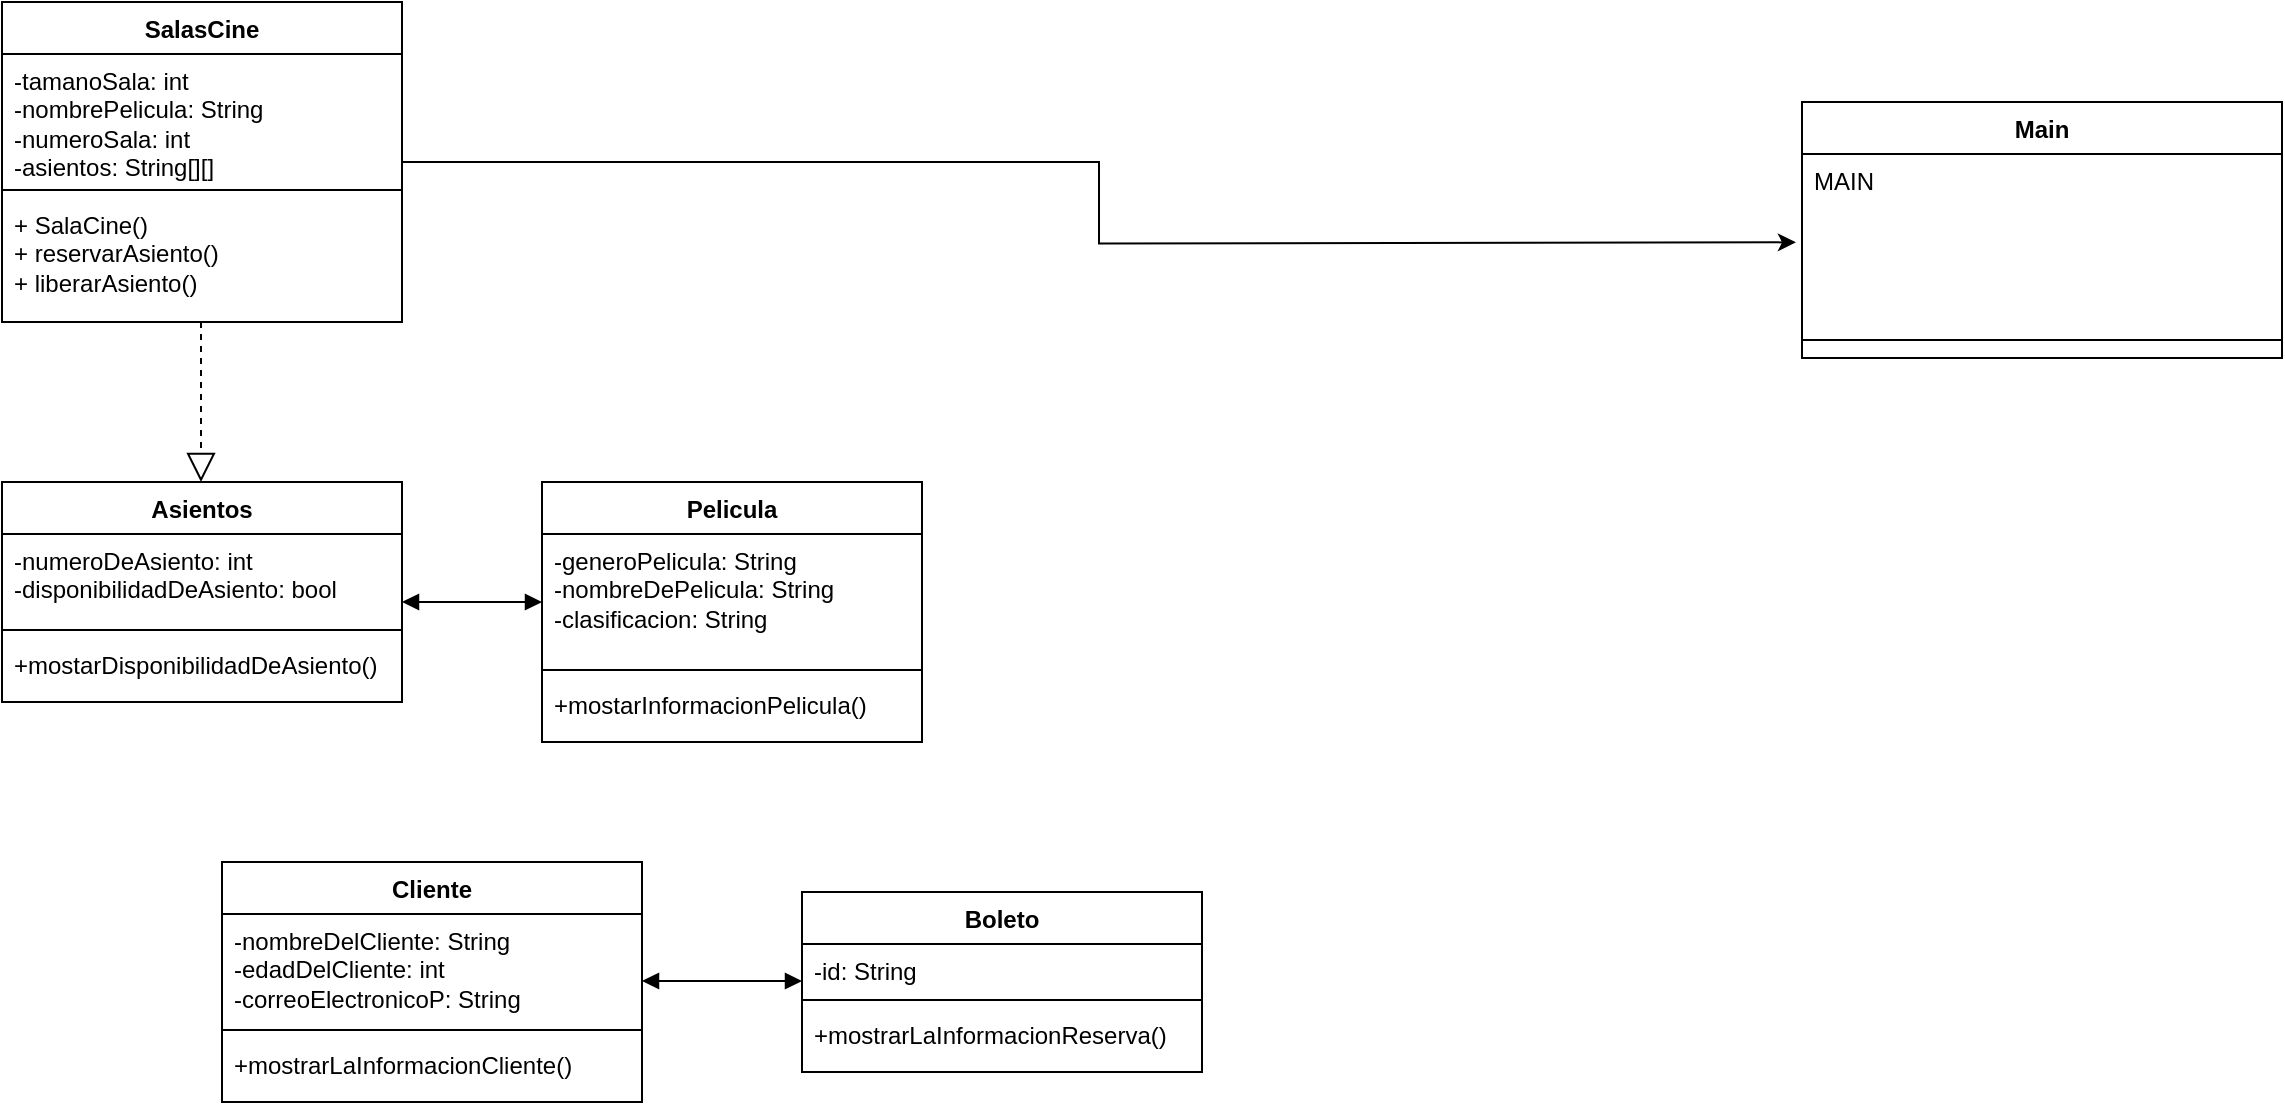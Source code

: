 <mxfile version="26.1.0">
  <diagram id="C5RBs43oDa-KdzZeNtuy" name="Page-1">
    <mxGraphModel dx="1499" dy="2455" grid="1" gridSize="10" guides="1" tooltips="1" connect="1" arrows="1" fold="1" page="1" pageScale="1" pageWidth="1600" pageHeight="900" math="0" shadow="0">
      <root>
        <mxCell id="WIyWlLk6GJQsqaUBKTNV-0" />
        <mxCell id="WIyWlLk6GJQsqaUBKTNV-1" parent="WIyWlLk6GJQsqaUBKTNV-0" />
        <mxCell id="xDo69KHjv8QRunsJBPLD-2" value="SalasCine&lt;div&gt;&lt;br&gt;&lt;/div&gt;" style="swimlane;fontStyle=1;align=center;verticalAlign=top;childLayout=stackLayout;horizontal=1;startSize=26;horizontalStack=0;resizeParent=1;resizeParentMax=0;resizeLast=0;collapsible=1;marginBottom=0;whiteSpace=wrap;html=1;" parent="WIyWlLk6GJQsqaUBKTNV-1" vertex="1">
          <mxGeometry x="330" y="-1760" width="200" height="160" as="geometry">
            <mxRectangle x="100" y="550" width="100" height="40" as="alternateBounds" />
          </mxGeometry>
        </mxCell>
        <mxCell id="xDo69KHjv8QRunsJBPLD-3" value="&lt;div&gt;&lt;span data-darkreader-inline-color=&quot;&quot; data-darkreader-inline-bgcolor=&quot;&quot; style=&quot;background-color: initial; color: rgb(0, 0, 0); --darkreader-inline-bgcolor: initial; --darkreader-inline-color: #fffffc;&quot;&gt;-tamanoSala: int&lt;/span&gt;&lt;/div&gt;&lt;div&gt;&lt;div&gt;-nombrePelicula: String&lt;/div&gt;&lt;/div&gt;&lt;div&gt;-numeroSala: int&amp;nbsp;&lt;/div&gt;&lt;div&gt;-asientos: String[][]&lt;/div&gt;" style="text;strokeColor=none;fillColor=none;align=left;verticalAlign=top;spacingLeft=4;spacingRight=4;overflow=hidden;rotatable=0;points=[[0,0.5],[1,0.5]];portConstraint=eastwest;whiteSpace=wrap;html=1;" parent="xDo69KHjv8QRunsJBPLD-2" vertex="1">
          <mxGeometry y="26" width="200" height="64" as="geometry" />
        </mxCell>
        <mxCell id="xDo69KHjv8QRunsJBPLD-4" value="" style="line;strokeWidth=1;fillColor=none;align=left;verticalAlign=middle;spacingTop=-1;spacingLeft=3;spacingRight=3;rotatable=0;labelPosition=right;points=[];portConstraint=eastwest;strokeColor=inherit;" parent="xDo69KHjv8QRunsJBPLD-2" vertex="1">
          <mxGeometry y="90" width="200" height="8" as="geometry" />
        </mxCell>
        <mxCell id="xDo69KHjv8QRunsJBPLD-5" value="&lt;div&gt;&lt;span data-darkreader-inline-color=&quot;&quot; data-darkreader-inline-bgcolor=&quot;&quot; style=&quot;background-color: initial; color: rgb(0, 0, 0); --darkreader-inline-bgcolor: initial; --darkreader-inline-color: light-dark(#fffffc, #121210);&quot;&gt;+ SalaCine&lt;/span&gt;&lt;span data-darkreader-inline-color=&quot;&quot; data-darkreader-inline-bgcolor=&quot;&quot; style=&quot;background-color: initial; color: rgb(0, 0, 0); --darkreader-inline-bgcolor: initial; --darkreader-inline-color: light-dark(#fffffc, #121210);&quot;&gt;(&lt;/span&gt;&lt;span data-darkreader-inline-color=&quot;&quot; data-darkreader-inline-bgcolor=&quot;&quot; style=&quot;background-color: initial; color: rgb(0, 0, 0); --darkreader-inline-bgcolor: initial; --darkreader-inline-color: light-dark(#fffffc, #121210);&quot;&gt;)&lt;/span&gt;&lt;/div&gt;&lt;div&gt;+ reservarAsiento()&lt;/div&gt;&lt;div&gt;+ liberarAsiento()&lt;br&gt;&lt;div&gt;&lt;br&gt;&lt;/div&gt;&lt;/div&gt;" style="text;strokeColor=none;fillColor=none;align=left;verticalAlign=top;spacingLeft=4;spacingRight=4;overflow=hidden;rotatable=0;points=[[0,0.5],[1,0.5]];portConstraint=eastwest;whiteSpace=wrap;html=1;" parent="xDo69KHjv8QRunsJBPLD-2" vertex="1">
          <mxGeometry y="98" width="200" height="62" as="geometry" />
        </mxCell>
        <mxCell id="xDo69KHjv8QRunsJBPLD-12" value="Pelicula" style="swimlane;fontStyle=1;align=center;verticalAlign=top;childLayout=stackLayout;horizontal=1;startSize=26;horizontalStack=0;resizeParent=1;resizeParentMax=0;resizeLast=0;collapsible=1;marginBottom=0;whiteSpace=wrap;html=1;" parent="WIyWlLk6GJQsqaUBKTNV-1" vertex="1">
          <mxGeometry x="600" y="-1520" width="190" height="130" as="geometry" />
        </mxCell>
        <mxCell id="xDo69KHjv8QRunsJBPLD-13" value="&lt;div&gt;-generoPelicula: String&lt;/div&gt;&lt;div&gt;-nombreDePelicula: String&lt;/div&gt;&lt;div&gt;-clasificacion: String&lt;/div&gt;" style="text;strokeColor=none;fillColor=none;align=left;verticalAlign=top;spacingLeft=4;spacingRight=4;overflow=hidden;rotatable=0;points=[[0,0.5],[1,0.5]];portConstraint=eastwest;whiteSpace=wrap;html=1;" parent="xDo69KHjv8QRunsJBPLD-12" vertex="1">
          <mxGeometry y="26" width="190" height="64" as="geometry" />
        </mxCell>
        <mxCell id="xDo69KHjv8QRunsJBPLD-14" value="" style="line;strokeWidth=1;fillColor=none;align=left;verticalAlign=middle;spacingTop=-1;spacingLeft=3;spacingRight=3;rotatable=0;labelPosition=right;points=[];portConstraint=eastwest;strokeColor=inherit;" parent="xDo69KHjv8QRunsJBPLD-12" vertex="1">
          <mxGeometry y="90" width="190" height="8" as="geometry" />
        </mxCell>
        <mxCell id="xDo69KHjv8QRunsJBPLD-15" value="&lt;div&gt;+mostarInformacionPelicula()&lt;/div&gt;&lt;div&gt;&lt;br&gt;&lt;/div&gt;" style="text;strokeColor=none;fillColor=none;align=left;verticalAlign=top;spacingLeft=4;spacingRight=4;overflow=hidden;rotatable=0;points=[[0,0.5],[1,0.5]];portConstraint=eastwest;whiteSpace=wrap;html=1;" parent="xDo69KHjv8QRunsJBPLD-12" vertex="1">
          <mxGeometry y="98" width="190" height="32" as="geometry" />
        </mxCell>
        <mxCell id="xDo69KHjv8QRunsJBPLD-17" value="Asientos" style="swimlane;fontStyle=1;align=center;verticalAlign=top;childLayout=stackLayout;horizontal=1;startSize=26;horizontalStack=0;resizeParent=1;resizeParentMax=0;resizeLast=0;collapsible=1;marginBottom=0;whiteSpace=wrap;html=1;" parent="WIyWlLk6GJQsqaUBKTNV-1" vertex="1">
          <mxGeometry x="330" y="-1520" width="200" height="110" as="geometry" />
        </mxCell>
        <mxCell id="xDo69KHjv8QRunsJBPLD-18" value="&lt;div&gt;-numeroDeAsiento: int&lt;/div&gt;&lt;div&gt;-disponibilidadDeAsiento: bool&lt;br&gt;&lt;br&gt;&lt;/div&gt;" style="text;strokeColor=none;fillColor=none;align=left;verticalAlign=top;spacingLeft=4;spacingRight=4;overflow=hidden;rotatable=0;points=[[0,0.5],[1,0.5]];portConstraint=eastwest;whiteSpace=wrap;html=1;" parent="xDo69KHjv8QRunsJBPLD-17" vertex="1">
          <mxGeometry y="26" width="200" height="44" as="geometry" />
        </mxCell>
        <mxCell id="xDo69KHjv8QRunsJBPLD-19" value="" style="line;strokeWidth=1;fillColor=none;align=left;verticalAlign=middle;spacingTop=-1;spacingLeft=3;spacingRight=3;rotatable=0;labelPosition=right;points=[];portConstraint=eastwest;strokeColor=inherit;" parent="xDo69KHjv8QRunsJBPLD-17" vertex="1">
          <mxGeometry y="70" width="200" height="8" as="geometry" />
        </mxCell>
        <mxCell id="xDo69KHjv8QRunsJBPLD-20" value="+mostarDisponibilidadDeAsiento()" style="text;strokeColor=none;fillColor=none;align=left;verticalAlign=top;spacingLeft=4;spacingRight=4;overflow=hidden;rotatable=0;points=[[0,0.5],[1,0.5]];portConstraint=eastwest;whiteSpace=wrap;html=1;" parent="xDo69KHjv8QRunsJBPLD-17" vertex="1">
          <mxGeometry y="78" width="200" height="32" as="geometry" />
        </mxCell>
        <mxCell id="PoHW4NZ9hSh637mypyFV-0" value="&lt;div&gt;Main&lt;/div&gt;" style="swimlane;fontStyle=1;align=center;verticalAlign=top;childLayout=stackLayout;horizontal=1;startSize=26;horizontalStack=0;resizeParent=1;resizeParentMax=0;resizeLast=0;collapsible=1;marginBottom=0;whiteSpace=wrap;html=1;" parent="WIyWlLk6GJQsqaUBKTNV-1" vertex="1">
          <mxGeometry x="1230" y="-1710" width="240" height="128" as="geometry" />
        </mxCell>
        <mxCell id="PoHW4NZ9hSh637mypyFV-1" value="&lt;div style=&quot;&quot;&gt;&lt;span style=&quot;white-space: pre;&quot;&gt;MAIN&lt;/span&gt;&lt;/div&gt;" style="text;strokeColor=none;fillColor=none;align=left;verticalAlign=top;spacingLeft=4;spacingRight=4;overflow=hidden;rotatable=0;points=[[0,0.5],[1,0.5]];portConstraint=eastwest;whiteSpace=wrap;html=1;" parent="PoHW4NZ9hSh637mypyFV-0" vertex="1">
          <mxGeometry y="26" width="240" height="84" as="geometry" />
        </mxCell>
        <mxCell id="PoHW4NZ9hSh637mypyFV-2" value="" style="line;strokeWidth=1;fillColor=none;align=left;verticalAlign=middle;spacingTop=-1;spacingLeft=3;spacingRight=3;rotatable=0;labelPosition=right;points=[];portConstraint=eastwest;strokeColor=inherit;" parent="PoHW4NZ9hSh637mypyFV-0" vertex="1">
          <mxGeometry y="110" width="240" height="18" as="geometry" />
        </mxCell>
        <mxCell id="PoHW4NZ9hSh637mypyFV-15" style="edgeStyle=orthogonalEdgeStyle;rounded=0;orthogonalLoop=1;jettySize=auto;html=1;entryX=0.404;entryY=0.004;entryDx=0;entryDy=0;entryPerimeter=0;" parent="WIyWlLk6GJQsqaUBKTNV-1" source="xDo69KHjv8QRunsJBPLD-2" edge="1">
          <mxGeometry relative="1" as="geometry">
            <mxPoint x="1226.96" y="-1639.824" as="targetPoint" />
          </mxGeometry>
        </mxCell>
        <mxCell id="6KDSzcqB0olI-5ubPkzx-0" value="" style="endArrow=block;dashed=1;endFill=0;endSize=12;html=1;rounded=0;" edge="1" parent="WIyWlLk6GJQsqaUBKTNV-1">
          <mxGeometry width="160" relative="1" as="geometry">
            <mxPoint x="429.5" y="-1600" as="sourcePoint" />
            <mxPoint x="429.5" y="-1520" as="targetPoint" />
          </mxGeometry>
        </mxCell>
        <mxCell id="6KDSzcqB0olI-5ubPkzx-1" value="Cliente" style="swimlane;fontStyle=1;align=center;verticalAlign=top;childLayout=stackLayout;horizontal=1;startSize=26;horizontalStack=0;resizeParent=1;resizeParentMax=0;resizeLast=0;collapsible=1;marginBottom=0;whiteSpace=wrap;html=1;" vertex="1" parent="WIyWlLk6GJQsqaUBKTNV-1">
          <mxGeometry x="440" y="-1330" width="210" height="120" as="geometry" />
        </mxCell>
        <mxCell id="6KDSzcqB0olI-5ubPkzx-2" value="-nombreDelCliente: String&lt;div&gt;-edadDelCliente: int&lt;/div&gt;&lt;div&gt;-correoElectronicoP: String&lt;/div&gt;&lt;div&gt;&lt;br&gt;&lt;/div&gt;&lt;div&gt;&lt;div&gt;&lt;br&gt;&lt;/div&gt;&lt;/div&gt;" style="text;strokeColor=none;fillColor=none;align=left;verticalAlign=top;spacingLeft=4;spacingRight=4;overflow=hidden;rotatable=0;points=[[0,0.5],[1,0.5]];portConstraint=eastwest;whiteSpace=wrap;html=1;" vertex="1" parent="6KDSzcqB0olI-5ubPkzx-1">
          <mxGeometry y="26" width="210" height="54" as="geometry" />
        </mxCell>
        <mxCell id="6KDSzcqB0olI-5ubPkzx-3" value="" style="line;strokeWidth=1;fillColor=none;align=left;verticalAlign=middle;spacingTop=-1;spacingLeft=3;spacingRight=3;rotatable=0;labelPosition=right;points=[];portConstraint=eastwest;strokeColor=inherit;" vertex="1" parent="6KDSzcqB0olI-5ubPkzx-1">
          <mxGeometry y="80" width="210" height="8" as="geometry" />
        </mxCell>
        <mxCell id="6KDSzcqB0olI-5ubPkzx-4" value="+mostrarLaInformacionCliente()" style="text;strokeColor=none;fillColor=none;align=left;verticalAlign=top;spacingLeft=4;spacingRight=4;overflow=hidden;rotatable=0;points=[[0,0.5],[1,0.5]];portConstraint=eastwest;whiteSpace=wrap;html=1;" vertex="1" parent="6KDSzcqB0olI-5ubPkzx-1">
          <mxGeometry y="88" width="210" height="32" as="geometry" />
        </mxCell>
        <mxCell id="6KDSzcqB0olI-5ubPkzx-5" value="" style="endArrow=block;startArrow=block;endFill=1;startFill=1;html=1;rounded=0;" edge="1" parent="WIyWlLk6GJQsqaUBKTNV-1">
          <mxGeometry width="160" relative="1" as="geometry">
            <mxPoint x="530" y="-1460" as="sourcePoint" />
            <mxPoint x="600" y="-1460" as="targetPoint" />
          </mxGeometry>
        </mxCell>
        <mxCell id="6KDSzcqB0olI-5ubPkzx-7" value="Boleto" style="swimlane;fontStyle=1;align=center;verticalAlign=top;childLayout=stackLayout;horizontal=1;startSize=26;horizontalStack=0;resizeParent=1;resizeParentMax=0;resizeLast=0;collapsible=1;marginBottom=0;whiteSpace=wrap;html=1;" vertex="1" parent="WIyWlLk6GJQsqaUBKTNV-1">
          <mxGeometry x="730" y="-1315" width="200" height="90" as="geometry" />
        </mxCell>
        <mxCell id="6KDSzcqB0olI-5ubPkzx-8" value="-id: String&lt;div&gt;&lt;br&gt;&lt;/div&gt;&lt;div&gt;&amp;nbsp;&lt;/div&gt;" style="text;strokeColor=none;fillColor=none;align=left;verticalAlign=top;spacingLeft=4;spacingRight=4;overflow=hidden;rotatable=0;points=[[0,0.5],[1,0.5]];portConstraint=eastwest;whiteSpace=wrap;html=1;" vertex="1" parent="6KDSzcqB0olI-5ubPkzx-7">
          <mxGeometry y="26" width="200" height="24" as="geometry" />
        </mxCell>
        <mxCell id="6KDSzcqB0olI-5ubPkzx-9" value="" style="line;strokeWidth=1;fillColor=none;align=left;verticalAlign=middle;spacingTop=-1;spacingLeft=3;spacingRight=3;rotatable=0;labelPosition=right;points=[];portConstraint=eastwest;strokeColor=inherit;" vertex="1" parent="6KDSzcqB0olI-5ubPkzx-7">
          <mxGeometry y="50" width="200" height="8" as="geometry" />
        </mxCell>
        <mxCell id="6KDSzcqB0olI-5ubPkzx-10" value="+mostrarLaInformacionReserva()" style="text;strokeColor=none;fillColor=none;align=left;verticalAlign=top;spacingLeft=4;spacingRight=4;overflow=hidden;rotatable=0;points=[[0,0.5],[1,0.5]];portConstraint=eastwest;whiteSpace=wrap;html=1;" vertex="1" parent="6KDSzcqB0olI-5ubPkzx-7">
          <mxGeometry y="58" width="200" height="32" as="geometry" />
        </mxCell>
        <mxCell id="6KDSzcqB0olI-5ubPkzx-11" value="" style="endArrow=block;startArrow=block;endFill=1;startFill=1;html=1;rounded=0;" edge="1" parent="WIyWlLk6GJQsqaUBKTNV-1">
          <mxGeometry width="160" relative="1" as="geometry">
            <mxPoint x="650" y="-1270.5" as="sourcePoint" />
            <mxPoint x="730" y="-1270.5" as="targetPoint" />
          </mxGeometry>
        </mxCell>
      </root>
    </mxGraphModel>
  </diagram>
</mxfile>
